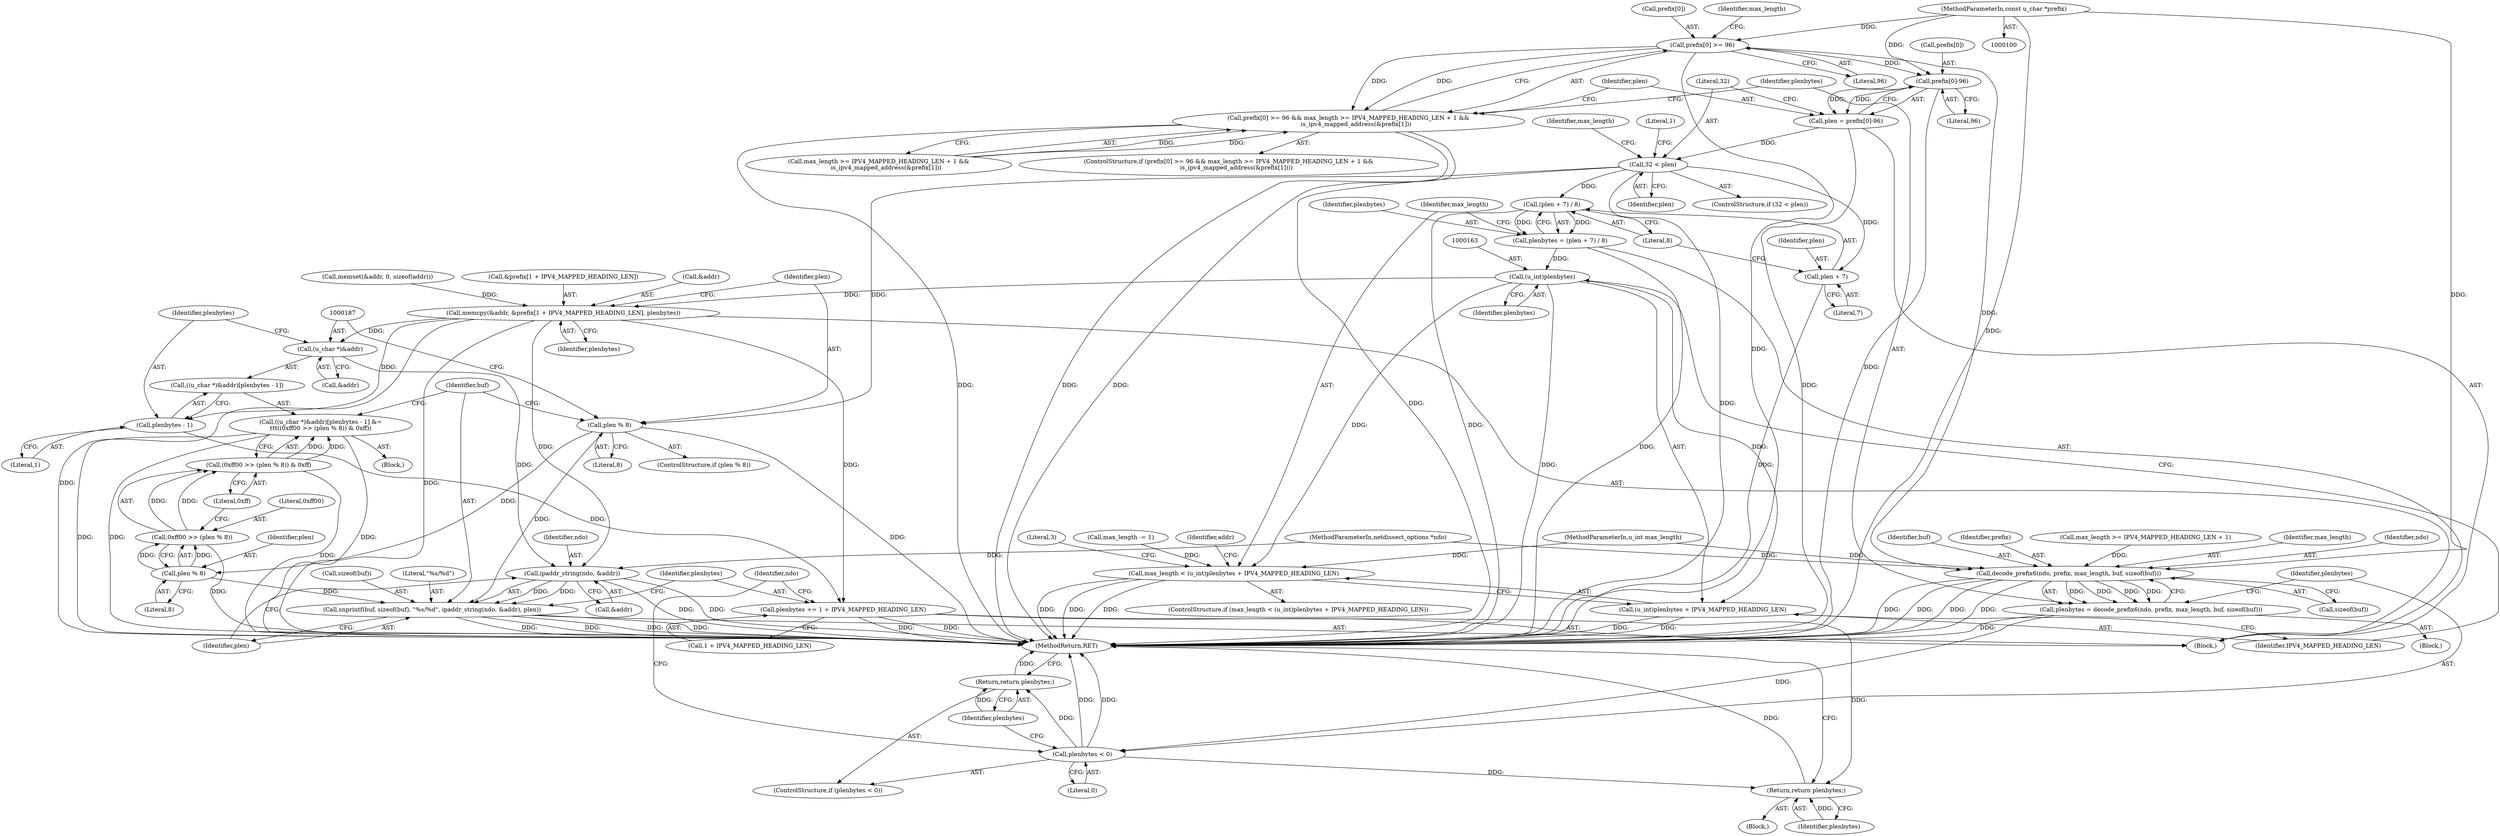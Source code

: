 digraph "0_tcpdump_83a412a5275cac973c5841eca3511c766bed778d@array" {
"1000109" [label="(Call,prefix[0] >= 96)"];
"1000102" [label="(MethodParameterIn,const u_char *prefix)"];
"1000108" [label="(Call,prefix[0] >= 96 && max_length >= IPV4_MAPPED_HEADING_LEN + 1 &&\n        is_ipv4_mapped_address(&prefix[1]))"];
"1000130" [label="(Call,prefix[0]-96)"];
"1000128" [label="(Call,plen = prefix[0]-96)"];
"1000136" [label="(Call,32 < plen)"];
"1000153" [label="(Call,(plen + 7) / 8)"];
"1000151" [label="(Call,plenbytes = (plen + 7) / 8)"];
"1000162" [label="(Call,(u_int)plenbytes)"];
"1000159" [label="(Call,max_length < (u_int)plenbytes + IPV4_MAPPED_HEADING_LEN)"];
"1000161" [label="(Call,(u_int)plenbytes + IPV4_MAPPED_HEADING_LEN)"];
"1000169" [label="(Call,memcpy(&addr, &prefix[1 + IPV4_MAPPED_HEADING_LEN], plenbytes))"];
"1000186" [label="(Call,(u_char *)&addr)"];
"1000205" [label="(Call,ipaddr_string(ndo, &addr))"];
"1000200" [label="(Call,snprintf(buf, sizeof(buf), \"%s/%d\", ipaddr_string(ndo, &addr), plen))"];
"1000190" [label="(Call,plenbytes - 1)"];
"1000210" [label="(Call,plenbytes += 1 + IPV4_MAPPED_HEADING_LEN)"];
"1000238" [label="(Return,return plenbytes;)"];
"1000154" [label="(Call,plen + 7)"];
"1000180" [label="(Call,plen % 8)"];
"1000196" [label="(Call,plen % 8)"];
"1000194" [label="(Call,0xff00 >> (plen % 8))"];
"1000193" [label="(Call,(0xff00 >> (plen % 8)) & 0xff)"];
"1000184" [label="(Call,((u_char *)&addr)[plenbytes - 1] &=\n\t\t\t((0xff00 >> (plen % 8)) & 0xff))"];
"1000219" [label="(Call,decode_prefix6(ndo, prefix, max_length, buf, sizeof(buf)))"];
"1000217" [label="(Call,plenbytes = decode_prefix6(ndo, prefix, max_length, buf, sizeof(buf)))"];
"1000227" [label="(Call,plenbytes < 0)"];
"1000230" [label="(Return,return plenbytes;)"];
"1000227" [label="(Call,plenbytes < 0)"];
"1000171" [label="(Identifier,addr)"];
"1000141" [label="(Literal,1)"];
"1000160" [label="(Identifier,max_length)"];
"1000162" [label="(Call,(u_int)plenbytes)"];
"1000193" [label="(Call,(0xff00 >> (plen % 8)) & 0xff)"];
"1000202" [label="(Call,sizeof(buf))"];
"1000129" [label="(Identifier,plen)"];
"1000156" [label="(Literal,7)"];
"1000184" [label="(Call,((u_char *)&addr)[plenbytes - 1] &=\n\t\t\t((0xff00 >> (plen % 8)) & 0xff))"];
"1000165" [label="(Identifier,IPV4_MAPPED_HEADING_LEN)"];
"1000152" [label="(Identifier,plenbytes)"];
"1000210" [label="(Call,plenbytes += 1 + IPV4_MAPPED_HEADING_LEN)"];
"1000157" [label="(Literal,8)"];
"1000218" [label="(Identifier,plenbytes)"];
"1000212" [label="(Call,1 + IPV4_MAPPED_HEADING_LEN)"];
"1000194" [label="(Call,0xff00 >> (plen % 8))"];
"1000223" [label="(Identifier,buf)"];
"1000159" [label="(Call,max_length < (u_int)plenbytes + IPV4_MAPPED_HEADING_LEN)"];
"1000186" [label="(Call,(u_char *)&addr)"];
"1000188" [label="(Call,&addr)"];
"1000221" [label="(Identifier,prefix)"];
"1000200" [label="(Call,snprintf(buf, sizeof(buf), \"%s/%d\", ipaddr_string(ndo, &addr), plen))"];
"1000183" [label="(Block,)"];
"1000138" [label="(Identifier,plen)"];
"1000154" [label="(Call,plen + 7)"];
"1000172" [label="(Call,&prefix[1 + IPV4_MAPPED_HEADING_LEN])"];
"1000103" [label="(MethodParameterIn,u_int max_length)"];
"1000181" [label="(Identifier,plen)"];
"1000168" [label="(Literal,3)"];
"1000217" [label="(Call,plenbytes = decode_prefix6(ndo, prefix, max_length, buf, sizeof(buf)))"];
"1000204" [label="(Literal,\"%s/%d\")"];
"1000137" [label="(Literal,32)"];
"1000234" [label="(Identifier,ndo)"];
"1000198" [label="(Literal,8)"];
"1000224" [label="(Call,sizeof(buf))"];
"1000178" [label="(Identifier,plenbytes)"];
"1000228" [label="(Identifier,plenbytes)"];
"1000170" [label="(Call,&addr)"];
"1000161" [label="(Call,(u_int)plenbytes + IPV4_MAPPED_HEADING_LEN)"];
"1000143" [label="(Identifier,max_length)"];
"1000115" [label="(Call,max_length >= IPV4_MAPPED_HEADING_LEN + 1)"];
"1000128" [label="(Call,plen = prefix[0]-96)"];
"1000222" [label="(Identifier,max_length)"];
"1000113" [label="(Literal,96)"];
"1000134" [label="(Literal,96)"];
"1000240" [label="(MethodReturn,RET)"];
"1000169" [label="(Call,memcpy(&addr, &prefix[1 + IPV4_MAPPED_HEADING_LEN], plenbytes))"];
"1000196" [label="(Call,plen % 8)"];
"1000109" [label="(Call,prefix[0] >= 96)"];
"1000151" [label="(Call,plenbytes = (plen + 7) / 8)"];
"1000153" [label="(Call,(plen + 7) / 8)"];
"1000219" [label="(Call,decode_prefix6(ndo, prefix, max_length, buf, sizeof(buf)))"];
"1000164" [label="(Identifier,plenbytes)"];
"1000229" [label="(Literal,0)"];
"1000192" [label="(Literal,1)"];
"1000195" [label="(Literal,0xff00)"];
"1000231" [label="(Identifier,plenbytes)"];
"1000182" [label="(Literal,8)"];
"1000131" [label="(Call,prefix[0])"];
"1000104" [label="(Block,)"];
"1000179" [label="(ControlStructure,if (plen % 8))"];
"1000226" [label="(ControlStructure,if (plenbytes < 0))"];
"1000209" [label="(Identifier,plen)"];
"1000206" [label="(Identifier,ndo)"];
"1000145" [label="(Call,memset(&addr, 0, sizeof(addr)))"];
"1000142" [label="(Call,max_length -= 1)"];
"1000135" [label="(ControlStructure,if (32 < plen))"];
"1000205" [label="(Call,ipaddr_string(ndo, &addr))"];
"1000207" [label="(Call,&addr)"];
"1000185" [label="(Call,((u_char *)&addr)[plenbytes - 1])"];
"1000130" [label="(Call,prefix[0]-96)"];
"1000238" [label="(Return,return plenbytes;)"];
"1000102" [label="(MethodParameterIn,const u_char *prefix)"];
"1000201" [label="(Identifier,buf)"];
"1000211" [label="(Identifier,plenbytes)"];
"1000197" [label="(Identifier,plen)"];
"1000180" [label="(Call,plen % 8)"];
"1000101" [label="(MethodParameterIn,netdissect_options *ndo)"];
"1000216" [label="(Block,)"];
"1000125" [label="(Block,)"];
"1000114" [label="(Call,max_length >= IPV4_MAPPED_HEADING_LEN + 1 &&\n        is_ipv4_mapped_address(&prefix[1]))"];
"1000107" [label="(ControlStructure,if (prefix[0] >= 96 && max_length >= IPV4_MAPPED_HEADING_LEN + 1 &&\n        is_ipv4_mapped_address(&prefix[1])))"];
"1000190" [label="(Call,plenbytes - 1)"];
"1000136" [label="(Call,32 < plen)"];
"1000191" [label="(Identifier,plenbytes)"];
"1000116" [label="(Identifier,max_length)"];
"1000155" [label="(Identifier,plen)"];
"1000158" [label="(ControlStructure,if (max_length < (u_int)plenbytes + IPV4_MAPPED_HEADING_LEN))"];
"1000220" [label="(Identifier,ndo)"];
"1000199" [label="(Literal,0xff)"];
"1000230" [label="(Return,return plenbytes;)"];
"1000108" [label="(Call,prefix[0] >= 96 && max_length >= IPV4_MAPPED_HEADING_LEN + 1 &&\n        is_ipv4_mapped_address(&prefix[1]))"];
"1000239" [label="(Identifier,plenbytes)"];
"1000110" [label="(Call,prefix[0])"];
"1000109" -> "1000108"  [label="AST: "];
"1000109" -> "1000113"  [label="CFG: "];
"1000110" -> "1000109"  [label="AST: "];
"1000113" -> "1000109"  [label="AST: "];
"1000116" -> "1000109"  [label="CFG: "];
"1000108" -> "1000109"  [label="CFG: "];
"1000109" -> "1000240"  [label="DDG: "];
"1000109" -> "1000108"  [label="DDG: "];
"1000109" -> "1000108"  [label="DDG: "];
"1000102" -> "1000109"  [label="DDG: "];
"1000109" -> "1000130"  [label="DDG: "];
"1000109" -> "1000219"  [label="DDG: "];
"1000102" -> "1000100"  [label="AST: "];
"1000102" -> "1000240"  [label="DDG: "];
"1000102" -> "1000130"  [label="DDG: "];
"1000102" -> "1000219"  [label="DDG: "];
"1000108" -> "1000107"  [label="AST: "];
"1000108" -> "1000114"  [label="CFG: "];
"1000114" -> "1000108"  [label="AST: "];
"1000129" -> "1000108"  [label="CFG: "];
"1000218" -> "1000108"  [label="CFG: "];
"1000108" -> "1000240"  [label="DDG: "];
"1000108" -> "1000240"  [label="DDG: "];
"1000108" -> "1000240"  [label="DDG: "];
"1000114" -> "1000108"  [label="DDG: "];
"1000114" -> "1000108"  [label="DDG: "];
"1000130" -> "1000128"  [label="AST: "];
"1000130" -> "1000134"  [label="CFG: "];
"1000131" -> "1000130"  [label="AST: "];
"1000134" -> "1000130"  [label="AST: "];
"1000128" -> "1000130"  [label="CFG: "];
"1000130" -> "1000240"  [label="DDG: "];
"1000130" -> "1000128"  [label="DDG: "];
"1000130" -> "1000128"  [label="DDG: "];
"1000128" -> "1000125"  [label="AST: "];
"1000129" -> "1000128"  [label="AST: "];
"1000137" -> "1000128"  [label="CFG: "];
"1000128" -> "1000240"  [label="DDG: "];
"1000128" -> "1000136"  [label="DDG: "];
"1000136" -> "1000135"  [label="AST: "];
"1000136" -> "1000138"  [label="CFG: "];
"1000137" -> "1000136"  [label="AST: "];
"1000138" -> "1000136"  [label="AST: "];
"1000141" -> "1000136"  [label="CFG: "];
"1000143" -> "1000136"  [label="CFG: "];
"1000136" -> "1000240"  [label="DDG: "];
"1000136" -> "1000240"  [label="DDG: "];
"1000136" -> "1000153"  [label="DDG: "];
"1000136" -> "1000154"  [label="DDG: "];
"1000136" -> "1000180"  [label="DDG: "];
"1000153" -> "1000151"  [label="AST: "];
"1000153" -> "1000157"  [label="CFG: "];
"1000154" -> "1000153"  [label="AST: "];
"1000157" -> "1000153"  [label="AST: "];
"1000151" -> "1000153"  [label="CFG: "];
"1000153" -> "1000240"  [label="DDG: "];
"1000153" -> "1000151"  [label="DDG: "];
"1000153" -> "1000151"  [label="DDG: "];
"1000151" -> "1000125"  [label="AST: "];
"1000152" -> "1000151"  [label="AST: "];
"1000160" -> "1000151"  [label="CFG: "];
"1000151" -> "1000240"  [label="DDG: "];
"1000151" -> "1000162"  [label="DDG: "];
"1000162" -> "1000161"  [label="AST: "];
"1000162" -> "1000164"  [label="CFG: "];
"1000163" -> "1000162"  [label="AST: "];
"1000164" -> "1000162"  [label="AST: "];
"1000165" -> "1000162"  [label="CFG: "];
"1000162" -> "1000240"  [label="DDG: "];
"1000162" -> "1000159"  [label="DDG: "];
"1000162" -> "1000161"  [label="DDG: "];
"1000162" -> "1000169"  [label="DDG: "];
"1000159" -> "1000158"  [label="AST: "];
"1000159" -> "1000161"  [label="CFG: "];
"1000160" -> "1000159"  [label="AST: "];
"1000161" -> "1000159"  [label="AST: "];
"1000168" -> "1000159"  [label="CFG: "];
"1000171" -> "1000159"  [label="CFG: "];
"1000159" -> "1000240"  [label="DDG: "];
"1000159" -> "1000240"  [label="DDG: "];
"1000159" -> "1000240"  [label="DDG: "];
"1000142" -> "1000159"  [label="DDG: "];
"1000103" -> "1000159"  [label="DDG: "];
"1000161" -> "1000165"  [label="CFG: "];
"1000165" -> "1000161"  [label="AST: "];
"1000161" -> "1000240"  [label="DDG: "];
"1000161" -> "1000240"  [label="DDG: "];
"1000169" -> "1000125"  [label="AST: "];
"1000169" -> "1000178"  [label="CFG: "];
"1000170" -> "1000169"  [label="AST: "];
"1000172" -> "1000169"  [label="AST: "];
"1000178" -> "1000169"  [label="AST: "];
"1000181" -> "1000169"  [label="CFG: "];
"1000169" -> "1000240"  [label="DDG: "];
"1000169" -> "1000240"  [label="DDG: "];
"1000145" -> "1000169"  [label="DDG: "];
"1000169" -> "1000186"  [label="DDG: "];
"1000169" -> "1000190"  [label="DDG: "];
"1000169" -> "1000205"  [label="DDG: "];
"1000169" -> "1000210"  [label="DDG: "];
"1000186" -> "1000185"  [label="AST: "];
"1000186" -> "1000188"  [label="CFG: "];
"1000187" -> "1000186"  [label="AST: "];
"1000188" -> "1000186"  [label="AST: "];
"1000191" -> "1000186"  [label="CFG: "];
"1000186" -> "1000205"  [label="DDG: "];
"1000205" -> "1000200"  [label="AST: "];
"1000205" -> "1000207"  [label="CFG: "];
"1000206" -> "1000205"  [label="AST: "];
"1000207" -> "1000205"  [label="AST: "];
"1000209" -> "1000205"  [label="CFG: "];
"1000205" -> "1000240"  [label="DDG: "];
"1000205" -> "1000240"  [label="DDG: "];
"1000205" -> "1000200"  [label="DDG: "];
"1000205" -> "1000200"  [label="DDG: "];
"1000101" -> "1000205"  [label="DDG: "];
"1000200" -> "1000125"  [label="AST: "];
"1000200" -> "1000209"  [label="CFG: "];
"1000201" -> "1000200"  [label="AST: "];
"1000202" -> "1000200"  [label="AST: "];
"1000204" -> "1000200"  [label="AST: "];
"1000209" -> "1000200"  [label="AST: "];
"1000211" -> "1000200"  [label="CFG: "];
"1000200" -> "1000240"  [label="DDG: "];
"1000200" -> "1000240"  [label="DDG: "];
"1000200" -> "1000240"  [label="DDG: "];
"1000200" -> "1000240"  [label="DDG: "];
"1000180" -> "1000200"  [label="DDG: "];
"1000196" -> "1000200"  [label="DDG: "];
"1000190" -> "1000185"  [label="AST: "];
"1000190" -> "1000192"  [label="CFG: "];
"1000191" -> "1000190"  [label="AST: "];
"1000192" -> "1000190"  [label="AST: "];
"1000185" -> "1000190"  [label="CFG: "];
"1000190" -> "1000210"  [label="DDG: "];
"1000210" -> "1000125"  [label="AST: "];
"1000210" -> "1000212"  [label="CFG: "];
"1000211" -> "1000210"  [label="AST: "];
"1000212" -> "1000210"  [label="AST: "];
"1000234" -> "1000210"  [label="CFG: "];
"1000210" -> "1000240"  [label="DDG: "];
"1000210" -> "1000240"  [label="DDG: "];
"1000210" -> "1000238"  [label="DDG: "];
"1000238" -> "1000104"  [label="AST: "];
"1000238" -> "1000239"  [label="CFG: "];
"1000239" -> "1000238"  [label="AST: "];
"1000240" -> "1000238"  [label="CFG: "];
"1000238" -> "1000240"  [label="DDG: "];
"1000239" -> "1000238"  [label="DDG: "];
"1000227" -> "1000238"  [label="DDG: "];
"1000154" -> "1000156"  [label="CFG: "];
"1000155" -> "1000154"  [label="AST: "];
"1000156" -> "1000154"  [label="AST: "];
"1000157" -> "1000154"  [label="CFG: "];
"1000154" -> "1000240"  [label="DDG: "];
"1000180" -> "1000179"  [label="AST: "];
"1000180" -> "1000182"  [label="CFG: "];
"1000181" -> "1000180"  [label="AST: "];
"1000182" -> "1000180"  [label="AST: "];
"1000187" -> "1000180"  [label="CFG: "];
"1000201" -> "1000180"  [label="CFG: "];
"1000180" -> "1000240"  [label="DDG: "];
"1000180" -> "1000196"  [label="DDG: "];
"1000196" -> "1000194"  [label="AST: "];
"1000196" -> "1000198"  [label="CFG: "];
"1000197" -> "1000196"  [label="AST: "];
"1000198" -> "1000196"  [label="AST: "];
"1000194" -> "1000196"  [label="CFG: "];
"1000196" -> "1000194"  [label="DDG: "];
"1000196" -> "1000194"  [label="DDG: "];
"1000194" -> "1000193"  [label="AST: "];
"1000195" -> "1000194"  [label="AST: "];
"1000199" -> "1000194"  [label="CFG: "];
"1000194" -> "1000240"  [label="DDG: "];
"1000194" -> "1000193"  [label="DDG: "];
"1000194" -> "1000193"  [label="DDG: "];
"1000193" -> "1000184"  [label="AST: "];
"1000193" -> "1000199"  [label="CFG: "];
"1000199" -> "1000193"  [label="AST: "];
"1000184" -> "1000193"  [label="CFG: "];
"1000193" -> "1000240"  [label="DDG: "];
"1000193" -> "1000184"  [label="DDG: "];
"1000193" -> "1000184"  [label="DDG: "];
"1000184" -> "1000183"  [label="AST: "];
"1000185" -> "1000184"  [label="AST: "];
"1000201" -> "1000184"  [label="CFG: "];
"1000184" -> "1000240"  [label="DDG: "];
"1000184" -> "1000240"  [label="DDG: "];
"1000184" -> "1000240"  [label="DDG: "];
"1000219" -> "1000217"  [label="AST: "];
"1000219" -> "1000224"  [label="CFG: "];
"1000220" -> "1000219"  [label="AST: "];
"1000221" -> "1000219"  [label="AST: "];
"1000222" -> "1000219"  [label="AST: "];
"1000223" -> "1000219"  [label="AST: "];
"1000224" -> "1000219"  [label="AST: "];
"1000217" -> "1000219"  [label="CFG: "];
"1000219" -> "1000240"  [label="DDG: "];
"1000219" -> "1000240"  [label="DDG: "];
"1000219" -> "1000240"  [label="DDG: "];
"1000219" -> "1000240"  [label="DDG: "];
"1000219" -> "1000217"  [label="DDG: "];
"1000219" -> "1000217"  [label="DDG: "];
"1000219" -> "1000217"  [label="DDG: "];
"1000219" -> "1000217"  [label="DDG: "];
"1000101" -> "1000219"  [label="DDG: "];
"1000115" -> "1000219"  [label="DDG: "];
"1000103" -> "1000219"  [label="DDG: "];
"1000217" -> "1000216"  [label="AST: "];
"1000218" -> "1000217"  [label="AST: "];
"1000228" -> "1000217"  [label="CFG: "];
"1000217" -> "1000240"  [label="DDG: "];
"1000217" -> "1000227"  [label="DDG: "];
"1000227" -> "1000226"  [label="AST: "];
"1000227" -> "1000229"  [label="CFG: "];
"1000228" -> "1000227"  [label="AST: "];
"1000229" -> "1000227"  [label="AST: "];
"1000231" -> "1000227"  [label="CFG: "];
"1000234" -> "1000227"  [label="CFG: "];
"1000227" -> "1000240"  [label="DDG: "];
"1000227" -> "1000240"  [label="DDG: "];
"1000227" -> "1000230"  [label="DDG: "];
"1000230" -> "1000226"  [label="AST: "];
"1000230" -> "1000231"  [label="CFG: "];
"1000231" -> "1000230"  [label="AST: "];
"1000240" -> "1000230"  [label="CFG: "];
"1000230" -> "1000240"  [label="DDG: "];
"1000231" -> "1000230"  [label="DDG: "];
}
